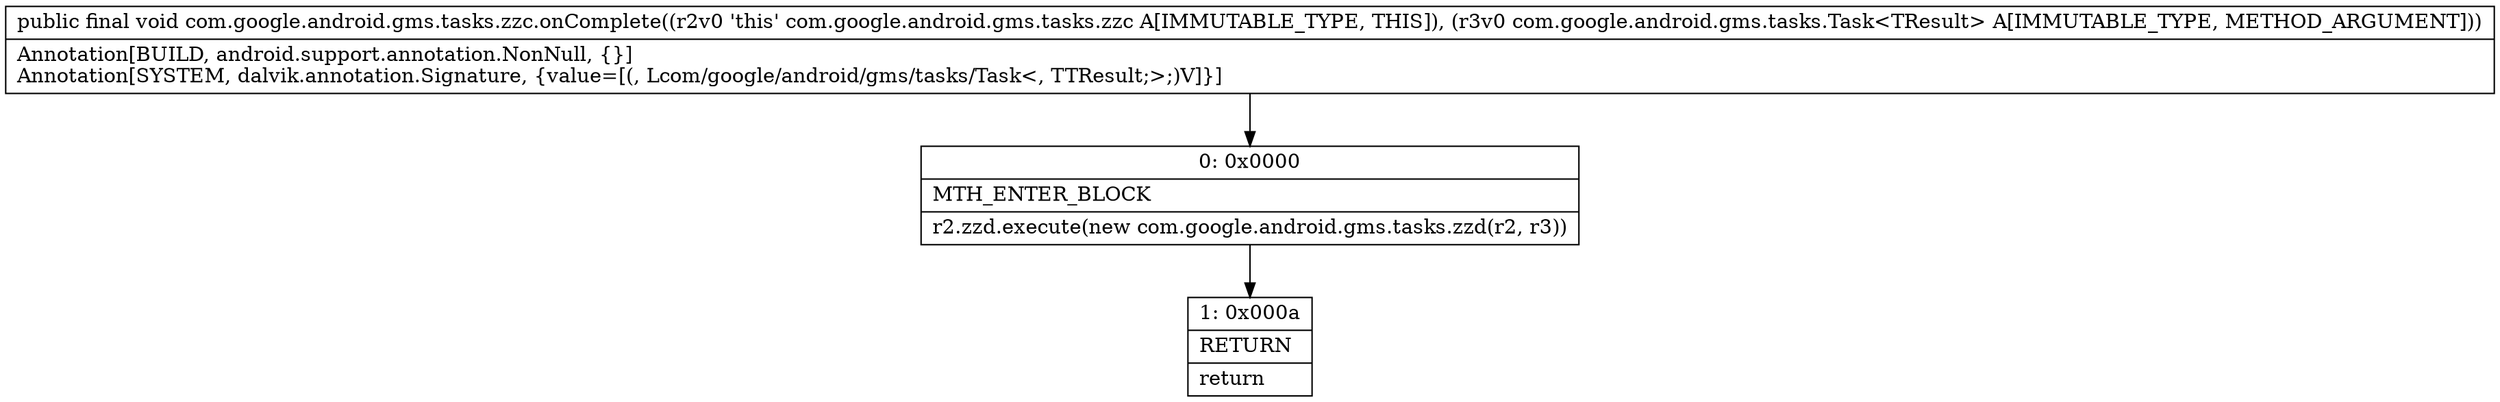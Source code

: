 digraph "CFG forcom.google.android.gms.tasks.zzc.onComplete(Lcom\/google\/android\/gms\/tasks\/Task;)V" {
Node_0 [shape=record,label="{0\:\ 0x0000|MTH_ENTER_BLOCK\l|r2.zzd.execute(new com.google.android.gms.tasks.zzd(r2, r3))\l}"];
Node_1 [shape=record,label="{1\:\ 0x000a|RETURN\l|return\l}"];
MethodNode[shape=record,label="{public final void com.google.android.gms.tasks.zzc.onComplete((r2v0 'this' com.google.android.gms.tasks.zzc A[IMMUTABLE_TYPE, THIS]), (r3v0 com.google.android.gms.tasks.Task\<TResult\> A[IMMUTABLE_TYPE, METHOD_ARGUMENT]))  | Annotation[BUILD, android.support.annotation.NonNull, \{\}]\lAnnotation[SYSTEM, dalvik.annotation.Signature, \{value=[(, Lcom\/google\/android\/gms\/tasks\/Task\<, TTResult;\>;)V]\}]\l}"];
MethodNode -> Node_0;
Node_0 -> Node_1;
}

